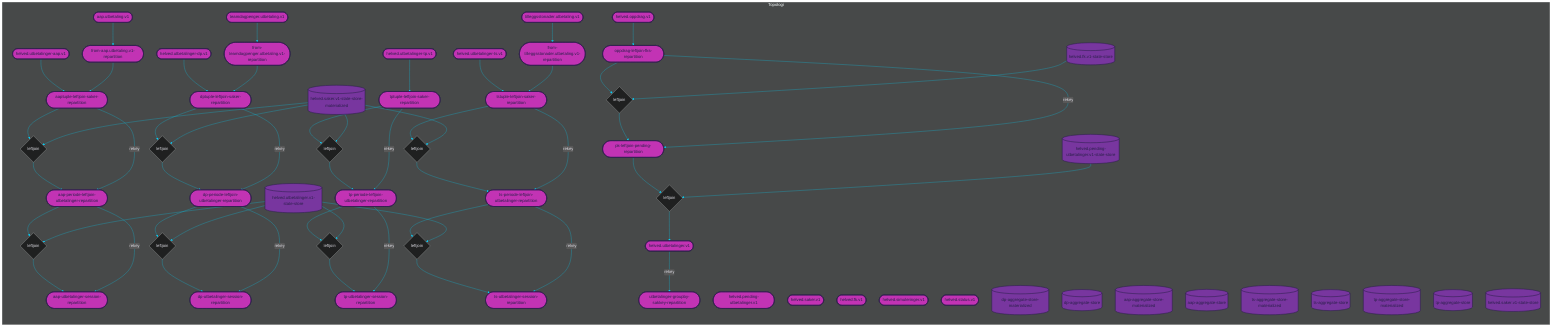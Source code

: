 %%{init: {'theme': 'dark', 'themeVariables': { 'primaryColor': '#07cff6', 'textColor': '#dad9e0', 'lineColor': '#07cff6'}}}%%

graph LR

subgraph Topologi
    %% TOPICS
    helved.utbetalinger.v1([helved.utbetalinger.v1])
	aap-periode-leftjoin-utbetalinger-repartition([aap-periode-leftjoin-utbetalinger-repartition])
	dp-periode-leftjoin-utbetalinger-repartition([dp-periode-leftjoin-utbetalinger-repartition])
	tp-periode-leftjoin-utbetalinger-repartition([tp-periode-leftjoin-utbetalinger-repartition])
	ts-periode-leftjoin-utbetalinger-repartition([ts-periode-leftjoin-utbetalinger-repartition])
	aap-utbetalinger-session-repartition([aap-utbetalinger-session-repartition])
	dp-utbetalinger-session-repartition([dp-utbetalinger-session-repartition])
	tp-utbetalinger-session-repartition([tp-utbetalinger-session-repartition])
	ts-utbetalinger-session-repartition([ts-utbetalinger-session-repartition])
	utbetalinger-groupby-sakkey-repartition([utbetalinger-groupby-sakkey-repartition])
	pk-leftjoin-pending-repartition([pk-leftjoin-pending-repartition])
	helved.pending-utbetalinger.v1([helved.pending-utbetalinger.v1])
	aaptuple-leftjoin-saker-repartition([aaptuple-leftjoin-saker-repartition])
	dptuple-leftjoin-saker-repartition([dptuple-leftjoin-saker-repartition])
	tptuple-leftjoin-saker-repartition([tptuple-leftjoin-saker-repartition])
	tstuple-leftjoin-saker-repartition([tstuple-leftjoin-saker-repartition])
	helved.saker.v1([helved.saker.v1])
	oppdrag-leftjoin-fks-repartition([oppdrag-leftjoin-fks-repartition])
	helved.fk.v1([helved.fk.v1])
	teamdagpenger.utbetaling.v1([teamdagpenger.utbetaling.v1])
	from-teamdagpenger.utbetaling.v1-repartition([from-teamdagpenger.utbetaling.v1-repartition])
	helved.utbetalinger-dp.v1([helved.utbetalinger-dp.v1])
	helved.simuleringer.v1([helved.simuleringer.v1])
	helved.oppdrag.v1([helved.oppdrag.v1])
	helved.status.v1([helved.status.v1])
	aap.utbetaling.v1([aap.utbetaling.v1])
	from-aap.utbetaling.v1-repartition([from-aap.utbetaling.v1-repartition])
	helved.utbetalinger-aap.v1([helved.utbetalinger-aap.v1])
	tilleggsstonader.utbetaling.v1([tilleggsstonader.utbetaling.v1])
	from-tilleggsstonader.utbetaling.v1-repartition([from-tilleggsstonader.utbetaling.v1-repartition])
	helved.utbetalinger-ts.v1([helved.utbetalinger-ts.v1])
	helved.utbetalinger-tp.v1([helved.utbetalinger-tp.v1])

    %% JOINS
    aap-periode-leftjoin-utbetalinger{leftjoin}
	dp-periode-leftjoin-utbetalinger{leftjoin}
	tp-periode-leftjoin-utbetalinger{leftjoin}
	ts-periode-leftjoin-utbetalinger{leftjoin}
	pk-leftjoin-pending{leftjoin}
	aaptuple-leftjoin-saker{leftjoin}
	dptuple-leftjoin-saker{leftjoin}
	tptuple-leftjoin-saker{leftjoin}
	tstuple-leftjoin-saker{leftjoin}
	oppdrag-leftjoin-fks{leftjoin}

    %% STATE PROCESSORS
    
    
    %% STATE STORES
    helved.utbetalinger.v1-state-store[(helved.utbetalinger.v1-state-store)]
	helved.pending-utbetalinger.v1-state-store[(helved.pending-utbetalinger.v1-state-store)]
	helved.saker.v1-state-store-materialized[(helved.saker.v1-state-store-materialized)]
	helved.fk.v1-state-store[(helved.fk.v1-state-store)]
	dp-aggregate-store-materialized[(dp-aggregate-store-materialized)]
	dp-aggregate-store[(dp-aggregate-store)]
	aap-aggregate-store-materialized[(aap-aggregate-store-materialized)]
	aap-aggregate-store[(aap-aggregate-store)]
	ts-aggregate-store-materialized[(ts-aggregate-store-materialized)]
	ts-aggregate-store[(ts-aggregate-store)]
	tp-aggregate-store-materialized[(tp-aggregate-store-materialized)]
	tp-aggregate-store[(tp-aggregate-store)]
	helved.saker.v1-state-store[(helved.saker.v1-state-store)]
    
    %% DATABASES
    
    

    %% PROCESSOR API JOBS
    
    
    %% JOIN STREAMS
    aap-periode-leftjoin-utbetalinger-repartition --> aap-periode-leftjoin-utbetalinger
	helved.utbetalinger.v1-state-store --> aap-periode-leftjoin-utbetalinger
	aap-periode-leftjoin-utbetalinger --> aap-utbetalinger-session-repartition
	dp-periode-leftjoin-utbetalinger-repartition --> dp-periode-leftjoin-utbetalinger
	helved.utbetalinger.v1-state-store --> dp-periode-leftjoin-utbetalinger
	dp-periode-leftjoin-utbetalinger --> dp-utbetalinger-session-repartition
	tp-periode-leftjoin-utbetalinger-repartition --> tp-periode-leftjoin-utbetalinger
	helved.utbetalinger.v1-state-store --> tp-periode-leftjoin-utbetalinger
	tp-periode-leftjoin-utbetalinger --> tp-utbetalinger-session-repartition
	ts-periode-leftjoin-utbetalinger-repartition --> ts-periode-leftjoin-utbetalinger
	helved.utbetalinger.v1-state-store --> ts-periode-leftjoin-utbetalinger
	ts-periode-leftjoin-utbetalinger --> ts-utbetalinger-session-repartition
	pk-leftjoin-pending-repartition --> pk-leftjoin-pending
	helved.pending-utbetalinger.v1-state-store --> pk-leftjoin-pending
	pk-leftjoin-pending --> helved.utbetalinger.v1
	aaptuple-leftjoin-saker-repartition --> aaptuple-leftjoin-saker
	helved.saker.v1-state-store-materialized --> aaptuple-leftjoin-saker
	aaptuple-leftjoin-saker --> aap-periode-leftjoin-utbetalinger-repartition
	dptuple-leftjoin-saker-repartition --> dptuple-leftjoin-saker
	helved.saker.v1-state-store-materialized --> dptuple-leftjoin-saker
	dptuple-leftjoin-saker --> dp-periode-leftjoin-utbetalinger-repartition
	tptuple-leftjoin-saker-repartition --> tptuple-leftjoin-saker
	helved.saker.v1-state-store-materialized --> tptuple-leftjoin-saker
	tptuple-leftjoin-saker --> tp-periode-leftjoin-utbetalinger-repartition
	tstuple-leftjoin-saker-repartition --> tstuple-leftjoin-saker
	helved.saker.v1-state-store-materialized --> tstuple-leftjoin-saker
	tstuple-leftjoin-saker --> ts-periode-leftjoin-utbetalinger-repartition
	oppdrag-leftjoin-fks-repartition --> oppdrag-leftjoin-fks
	helved.fk.v1-state-store --> oppdrag-leftjoin-fks
	oppdrag-leftjoin-fks --> pk-leftjoin-pending-repartition

    %% TABLE STREAMS
    

    %% JOB STREAMS
    
    
    %% BRANCH STREAMS
    

    %% REPARTITION STREAMS
    helved.utbetalinger.v1 --> |rekey| utbetalinger-groupby-sakkey-repartition
	aap-periode-leftjoin-utbetalinger-repartition --> |rekey| aap-utbetalinger-session-repartition
	dp-periode-leftjoin-utbetalinger-repartition --> |rekey| dp-utbetalinger-session-repartition
	tp-periode-leftjoin-utbetalinger-repartition --> |rekey| tp-utbetalinger-session-repartition
	ts-periode-leftjoin-utbetalinger-repartition --> |rekey| ts-utbetalinger-session-repartition
	aaptuple-leftjoin-saker-repartition --> |rekey| aap-periode-leftjoin-utbetalinger-repartition
	dptuple-leftjoin-saker-repartition --> |rekey| dp-periode-leftjoin-utbetalinger-repartition
	tptuple-leftjoin-saker-repartition --> |rekey| tp-periode-leftjoin-utbetalinger-repartition
	tstuple-leftjoin-saker-repartition --> |rekey| ts-periode-leftjoin-utbetalinger-repartition
	oppdrag-leftjoin-fks-repartition --> |rekey| pk-leftjoin-pending-repartition
    
    %% BASIC STREAMS
    teamdagpenger.utbetaling.v1 --> from-teamdagpenger.utbetaling.v1-repartition
	helved.utbetalinger-dp.v1 --> dptuple-leftjoin-saker-repartition
	from-teamdagpenger.utbetaling.v1-repartition --> dptuple-leftjoin-saker-repartition
	aap.utbetaling.v1 --> from-aap.utbetaling.v1-repartition
	helved.utbetalinger-aap.v1 --> aaptuple-leftjoin-saker-repartition
	from-aap.utbetaling.v1-repartition --> aaptuple-leftjoin-saker-repartition
	tilleggsstonader.utbetaling.v1 --> from-tilleggsstonader.utbetaling.v1-repartition
	helved.utbetalinger-ts.v1 --> tstuple-leftjoin-saker-repartition
	from-tilleggsstonader.utbetaling.v1-repartition --> tstuple-leftjoin-saker-repartition
	helved.utbetalinger-tp.v1 --> tptuple-leftjoin-saker-repartition
	helved.oppdrag.v1 --> oppdrag-leftjoin-fks-repartition
    
    %% CUSTOM PROCESS STREAMS
    
end

%% COLORS
%% light    #dad9e0
%% purple   #78369f
%% pink     #c233b4
%% dark     #2a204a
%% blue     #07cff6

%% STYLES
style helved.utbetalinger.v1 fill:#c233b4, stroke:#2a204a, stroke-width:2px, color:#2a204a
style aap-periode-leftjoin-utbetalinger-repartition fill:#c233b4, stroke:#2a204a, stroke-width:2px, color:#2a204a
style dp-periode-leftjoin-utbetalinger-repartition fill:#c233b4, stroke:#2a204a, stroke-width:2px, color:#2a204a
style tp-periode-leftjoin-utbetalinger-repartition fill:#c233b4, stroke:#2a204a, stroke-width:2px, color:#2a204a
style ts-periode-leftjoin-utbetalinger-repartition fill:#c233b4, stroke:#2a204a, stroke-width:2px, color:#2a204a
style aap-utbetalinger-session-repartition fill:#c233b4, stroke:#2a204a, stroke-width:2px, color:#2a204a
style dp-utbetalinger-session-repartition fill:#c233b4, stroke:#2a204a, stroke-width:2px, color:#2a204a
style tp-utbetalinger-session-repartition fill:#c233b4, stroke:#2a204a, stroke-width:2px, color:#2a204a
style ts-utbetalinger-session-repartition fill:#c233b4, stroke:#2a204a, stroke-width:2px, color:#2a204a
style utbetalinger-groupby-sakkey-repartition fill:#c233b4, stroke:#2a204a, stroke-width:2px, color:#2a204a
style pk-leftjoin-pending-repartition fill:#c233b4, stroke:#2a204a, stroke-width:2px, color:#2a204a
style helved.pending-utbetalinger.v1 fill:#c233b4, stroke:#2a204a, stroke-width:2px, color:#2a204a
style aaptuple-leftjoin-saker-repartition fill:#c233b4, stroke:#2a204a, stroke-width:2px, color:#2a204a
style dptuple-leftjoin-saker-repartition fill:#c233b4, stroke:#2a204a, stroke-width:2px, color:#2a204a
style tptuple-leftjoin-saker-repartition fill:#c233b4, stroke:#2a204a, stroke-width:2px, color:#2a204a
style tstuple-leftjoin-saker-repartition fill:#c233b4, stroke:#2a204a, stroke-width:2px, color:#2a204a
style helved.saker.v1 fill:#c233b4, stroke:#2a204a, stroke-width:2px, color:#2a204a
style oppdrag-leftjoin-fks-repartition fill:#c233b4, stroke:#2a204a, stroke-width:2px, color:#2a204a
style helved.fk.v1 fill:#c233b4, stroke:#2a204a, stroke-width:2px, color:#2a204a
style teamdagpenger.utbetaling.v1 fill:#c233b4, stroke:#2a204a, stroke-width:2px, color:#2a204a
style from-teamdagpenger.utbetaling.v1-repartition fill:#c233b4, stroke:#2a204a, stroke-width:2px, color:#2a204a
style helved.utbetalinger-dp.v1 fill:#c233b4, stroke:#2a204a, stroke-width:2px, color:#2a204a
style helved.simuleringer.v1 fill:#c233b4, stroke:#2a204a, stroke-width:2px, color:#2a204a
style helved.oppdrag.v1 fill:#c233b4, stroke:#2a204a, stroke-width:2px, color:#2a204a
style helved.status.v1 fill:#c233b4, stroke:#2a204a, stroke-width:2px, color:#2a204a
style aap.utbetaling.v1 fill:#c233b4, stroke:#2a204a, stroke-width:2px, color:#2a204a
style from-aap.utbetaling.v1-repartition fill:#c233b4, stroke:#2a204a, stroke-width:2px, color:#2a204a
style helved.utbetalinger-aap.v1 fill:#c233b4, stroke:#2a204a, stroke-width:2px, color:#2a204a
style tilleggsstonader.utbetaling.v1 fill:#c233b4, stroke:#2a204a, stroke-width:2px, color:#2a204a
style from-tilleggsstonader.utbetaling.v1-repartition fill:#c233b4, stroke:#2a204a, stroke-width:2px, color:#2a204a
style helved.utbetalinger-ts.v1 fill:#c233b4, stroke:#2a204a, stroke-width:2px, color:#2a204a
style helved.utbetalinger-tp.v1 fill:#c233b4, stroke:#2a204a, stroke-width:2px, color:#2a204a
style helved.utbetalinger.v1-state-store fill:#78369f, stroke:#2a204a, stroke-width:2px, color:#2a204a
style helved.pending-utbetalinger.v1-state-store fill:#78369f, stroke:#2a204a, stroke-width:2px, color:#2a204a
style helved.saker.v1-state-store-materialized fill:#78369f, stroke:#2a204a, stroke-width:2px, color:#2a204a
style helved.fk.v1-state-store fill:#78369f, stroke:#2a204a, stroke-width:2px, color:#2a204a
style dp-aggregate-store-materialized fill:#78369f, stroke:#2a204a, stroke-width:2px, color:#2a204a
style dp-aggregate-store fill:#78369f, stroke:#2a204a, stroke-width:2px, color:#2a204a
style aap-aggregate-store-materialized fill:#78369f, stroke:#2a204a, stroke-width:2px, color:#2a204a
style aap-aggregate-store fill:#78369f, stroke:#2a204a, stroke-width:2px, color:#2a204a
style ts-aggregate-store-materialized fill:#78369f, stroke:#2a204a, stroke-width:2px, color:#2a204a
style ts-aggregate-store fill:#78369f, stroke:#2a204a, stroke-width:2px, color:#2a204a
style tp-aggregate-store-materialized fill:#78369f, stroke:#2a204a, stroke-width:2px, color:#2a204a
style tp-aggregate-store fill:#78369f, stroke:#2a204a, stroke-width:2px, color:#2a204a
style helved.saker.v1-state-store fill:#78369f, stroke:#2a204a, stroke-width:2px, color:#2a204a